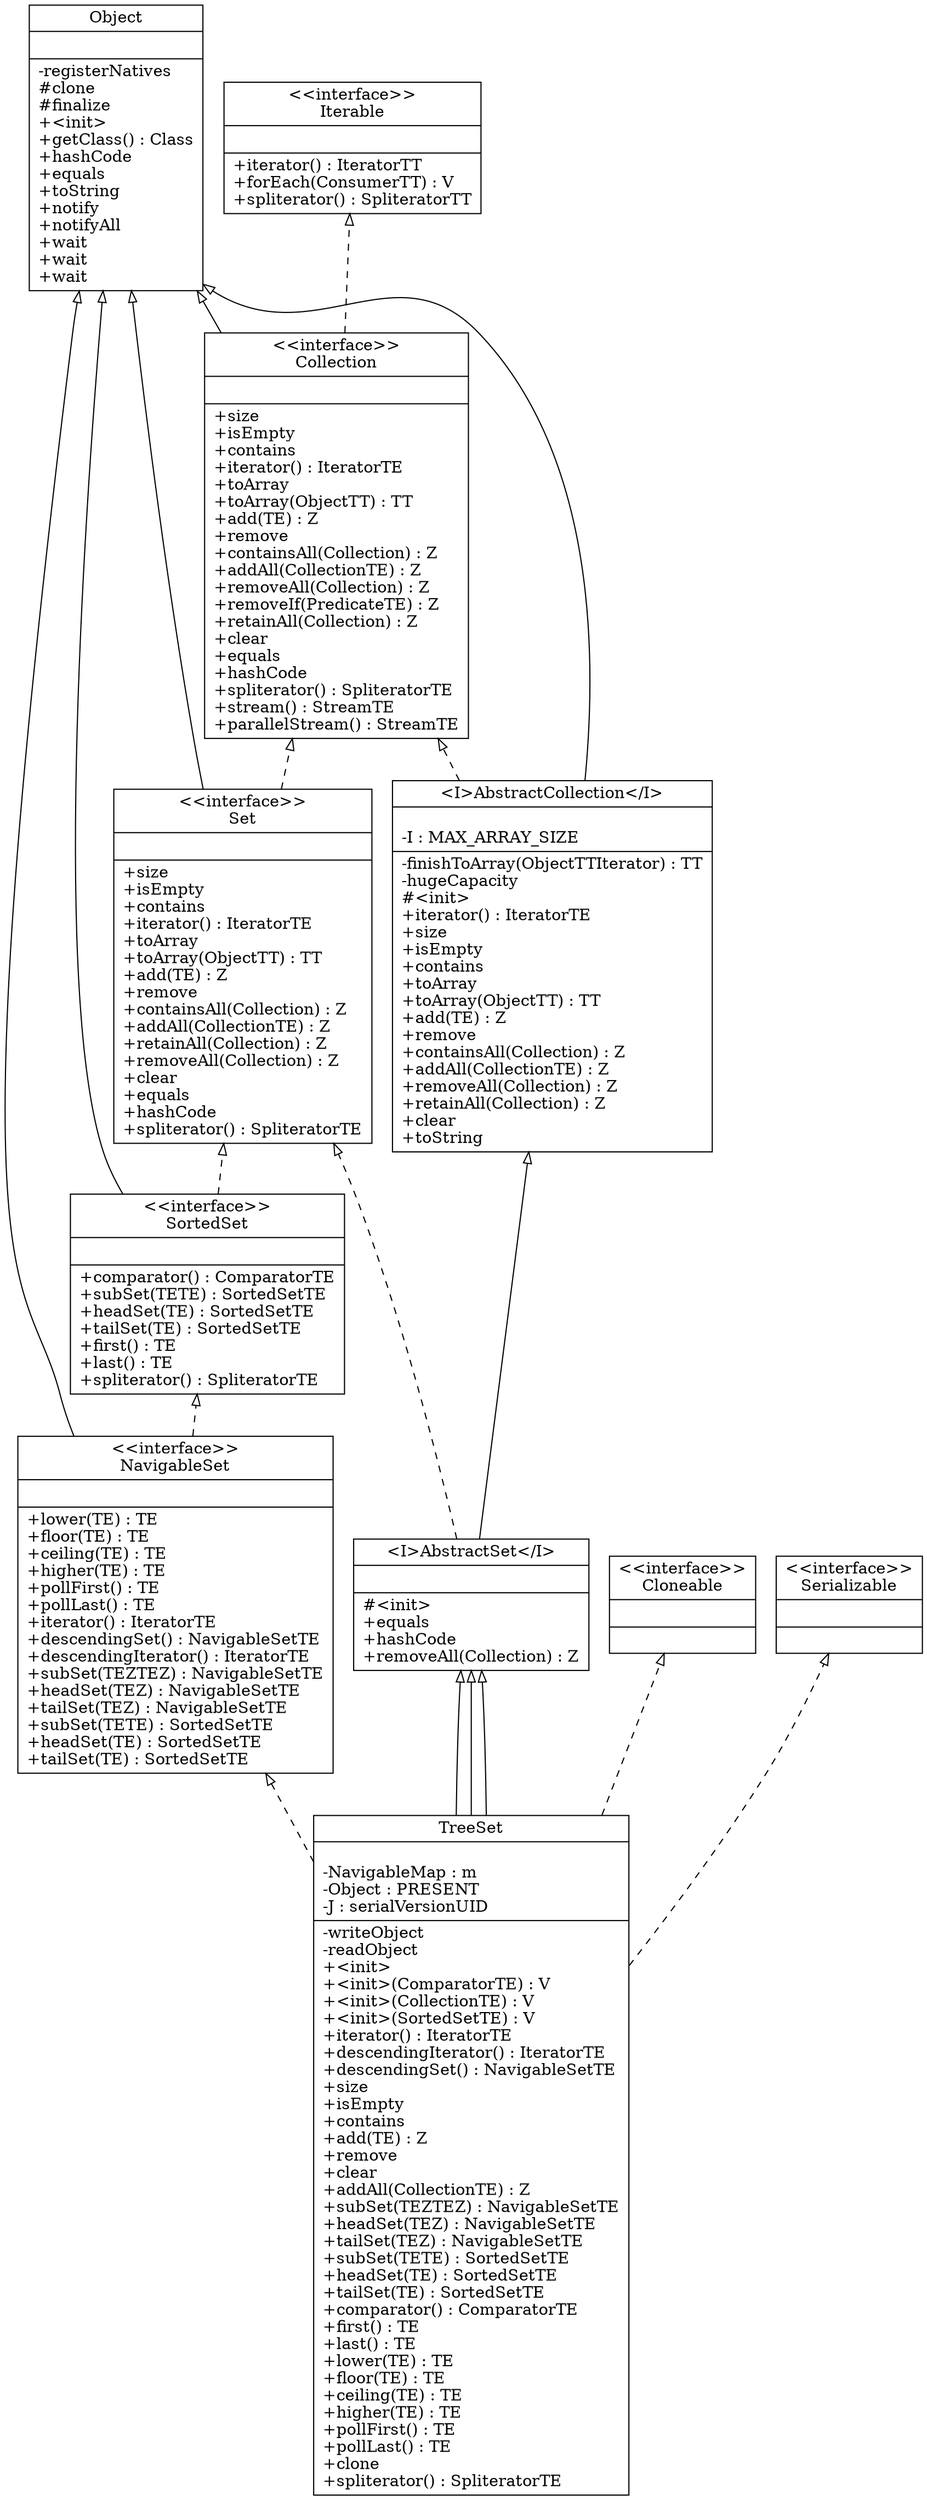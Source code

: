 digraph G { rankdir=BT;
"NavigableSet" [
shape="record",
label= "{\<\<interface\>\>\nNavigableSet|\l|+lower(TE) : TE\l+floor(TE) : TE\l+ceiling(TE) : TE\l+higher(TE) : TE\l+pollFirst() : TE\l+pollLast() : TE\l+iterator() : IteratorTE\l+descendingSet() : NavigableSetTE\l+descendingIterator() : IteratorTE\l+subSet(TEZTEZ) : NavigableSetTE\l+headSet(TEZ) : NavigableSetTE\l+tailSet(TEZ) : NavigableSetTE\l+subSet(TETE) : SortedSetTE\l+headSet(TE) : SortedSetTE\l+tailSet(TE) : SortedSetTE\l}"];

"TreeSet" [
shape="record",
label= "{TreeSet|\l-NavigableMap : m\l-Object : PRESENT\l-J : serialVersionUID\l|-writeObject\l-readObject\l+\<init\>\l+\<init\>(ComparatorTE) : V\l+\<init\>(CollectionTE) : V\l+\<init\>(SortedSetTE) : V\l+iterator() : IteratorTE\l+descendingIterator() : IteratorTE\l+descendingSet() : NavigableSetTE\l+size\l+isEmpty\l+contains\l+add(TE) : Z\l+remove\l+clear\l+addAll(CollectionTE) : Z\l+subSet(TEZTEZ) : NavigableSetTE\l+headSet(TEZ) : NavigableSetTE\l+tailSet(TEZ) : NavigableSetTE\l+subSet(TETE) : SortedSetTE\l+headSet(TE) : SortedSetTE\l+tailSet(TE) : SortedSetTE\l+comparator() : ComparatorTE\l+first() : TE\l+last() : TE\l+lower(TE) : TE\l+floor(TE) : TE\l+ceiling(TE) : TE\l+higher(TE) : TE\l+pollFirst() : TE\l+pollLast() : TE\l+clone\l+spliterator() : SpliteratorTE\l}"];

"Collection" [
shape="record",
label= "{\<\<interface\>\>\nCollection|\l|+size\l+isEmpty\l+contains\l+iterator() : IteratorTE\l+toArray\l+toArray(ObjectTT) : TT\l+add(TE) : Z\l+remove\l+containsAll(Collection) : Z\l+addAll(CollectionTE) : Z\l+removeAll(Collection) : Z\l+removeIf(PredicateTE) : Z\l+retainAll(Collection) : Z\l+clear\l+equals\l+hashCode\l+spliterator() : SpliteratorTE\l+stream() : StreamTE\l+parallelStream() : StreamTE\l}"];

"AbstractSet" [
shape="record",
label= "{\<I\>AbstractSet\</I\>|\l|#\<init\>\l+equals\l+hashCode\l+removeAll(Collection) : Z\l}"];

"Cloneable" [
shape="record",
label= "{\<\<interface\>\>\nCloneable|\l|}"];

"Object" [
shape="record",
label= "{Object|\l|-registerNatives\l#clone\l#finalize\l+\<init\>\l+getClass() : Class\l+hashCode\l+equals\l+toString\l+notify\l+notifyAll\l+wait\l+wait\l+wait\l}"];

"Serializable" [
shape="record",
label= "{\<\<interface\>\>\nSerializable|\l|}"];

"SortedSet" [
shape="record",
label= "{\<\<interface\>\>\nSortedSet|\l|+comparator() : ComparatorTE\l+subSet(TETE) : SortedSetTE\l+headSet(TE) : SortedSetTE\l+tailSet(TE) : SortedSetTE\l+first() : TE\l+last() : TE\l+spliterator() : SpliteratorTE\l}"];

"AbstractCollection" [
shape="record",
label= "{\<I\>AbstractCollection\</I\>|\l-I : MAX_ARRAY_SIZE\l|-finishToArray(ObjectTTIterator) : TT\l-hugeCapacity\l#\<init\>\l+iterator() : IteratorTE\l+size\l+isEmpty\l+contains\l+toArray\l+toArray(ObjectTT) : TT\l+add(TE) : Z\l+remove\l+containsAll(Collection) : Z\l+addAll(CollectionTE) : Z\l+removeAll(Collection) : Z\l+retainAll(Collection) : Z\l+clear\l+toString\l}"];

"Iterable" [
shape="record",
label= "{\<\<interface\>\>\nIterable|\l|+iterator() : IteratorTT\l+forEach(ConsumerTT) : V\l+spliterator() : SpliteratorTT\l}"];

"Set" [
shape="record",
label= "{\<\<interface\>\>\nSet|\l|+size\l+isEmpty\l+contains\l+iterator() : IteratorTE\l+toArray\l+toArray(ObjectTT) : TT\l+add(TE) : Z\l+remove\l+containsAll(Collection) : Z\l+addAll(CollectionTE) : Z\l+retainAll(Collection) : Z\l+removeAll(Collection) : Z\l+clear\l+equals\l+hashCode\l+spliterator() : SpliteratorTE\l}"];

TreeSet -> NavigableSet [arrowhead = "onormal", style = "dashed"];
TreeSet -> AbstractSet [arrowhead="onormal"];
TreeSet -> Cloneable [arrowhead = "onormal", style = "dashed"];
TreeSet -> AbstractSet [arrowhead="onormal"];
TreeSet -> Serializable [arrowhead = "onormal", style = "dashed"];
TreeSet -> AbstractSet [arrowhead="onormal"];
AbstractSet -> Set [arrowhead = "onormal", style = "dashed"];
AbstractSet -> AbstractCollection [arrowhead="onormal"];
AbstractCollection -> Collection [arrowhead = "onormal", style = "dashed"];
AbstractCollection -> Object [arrowhead="onormal"];
Collection -> Iterable [arrowhead = "onormal", style = "dashed"];
Collection -> Object [arrowhead="onormal"];
Set -> Collection [arrowhead = "onormal", style = "dashed"];
Set -> Object [arrowhead="onormal"];
NavigableSet -> SortedSet [arrowhead = "onormal", style = "dashed"];
NavigableSet -> Object [arrowhead="onormal"];
SortedSet -> Set [arrowhead = "onormal", style = "dashed"];
SortedSet -> Object [arrowhead="onormal"];
}